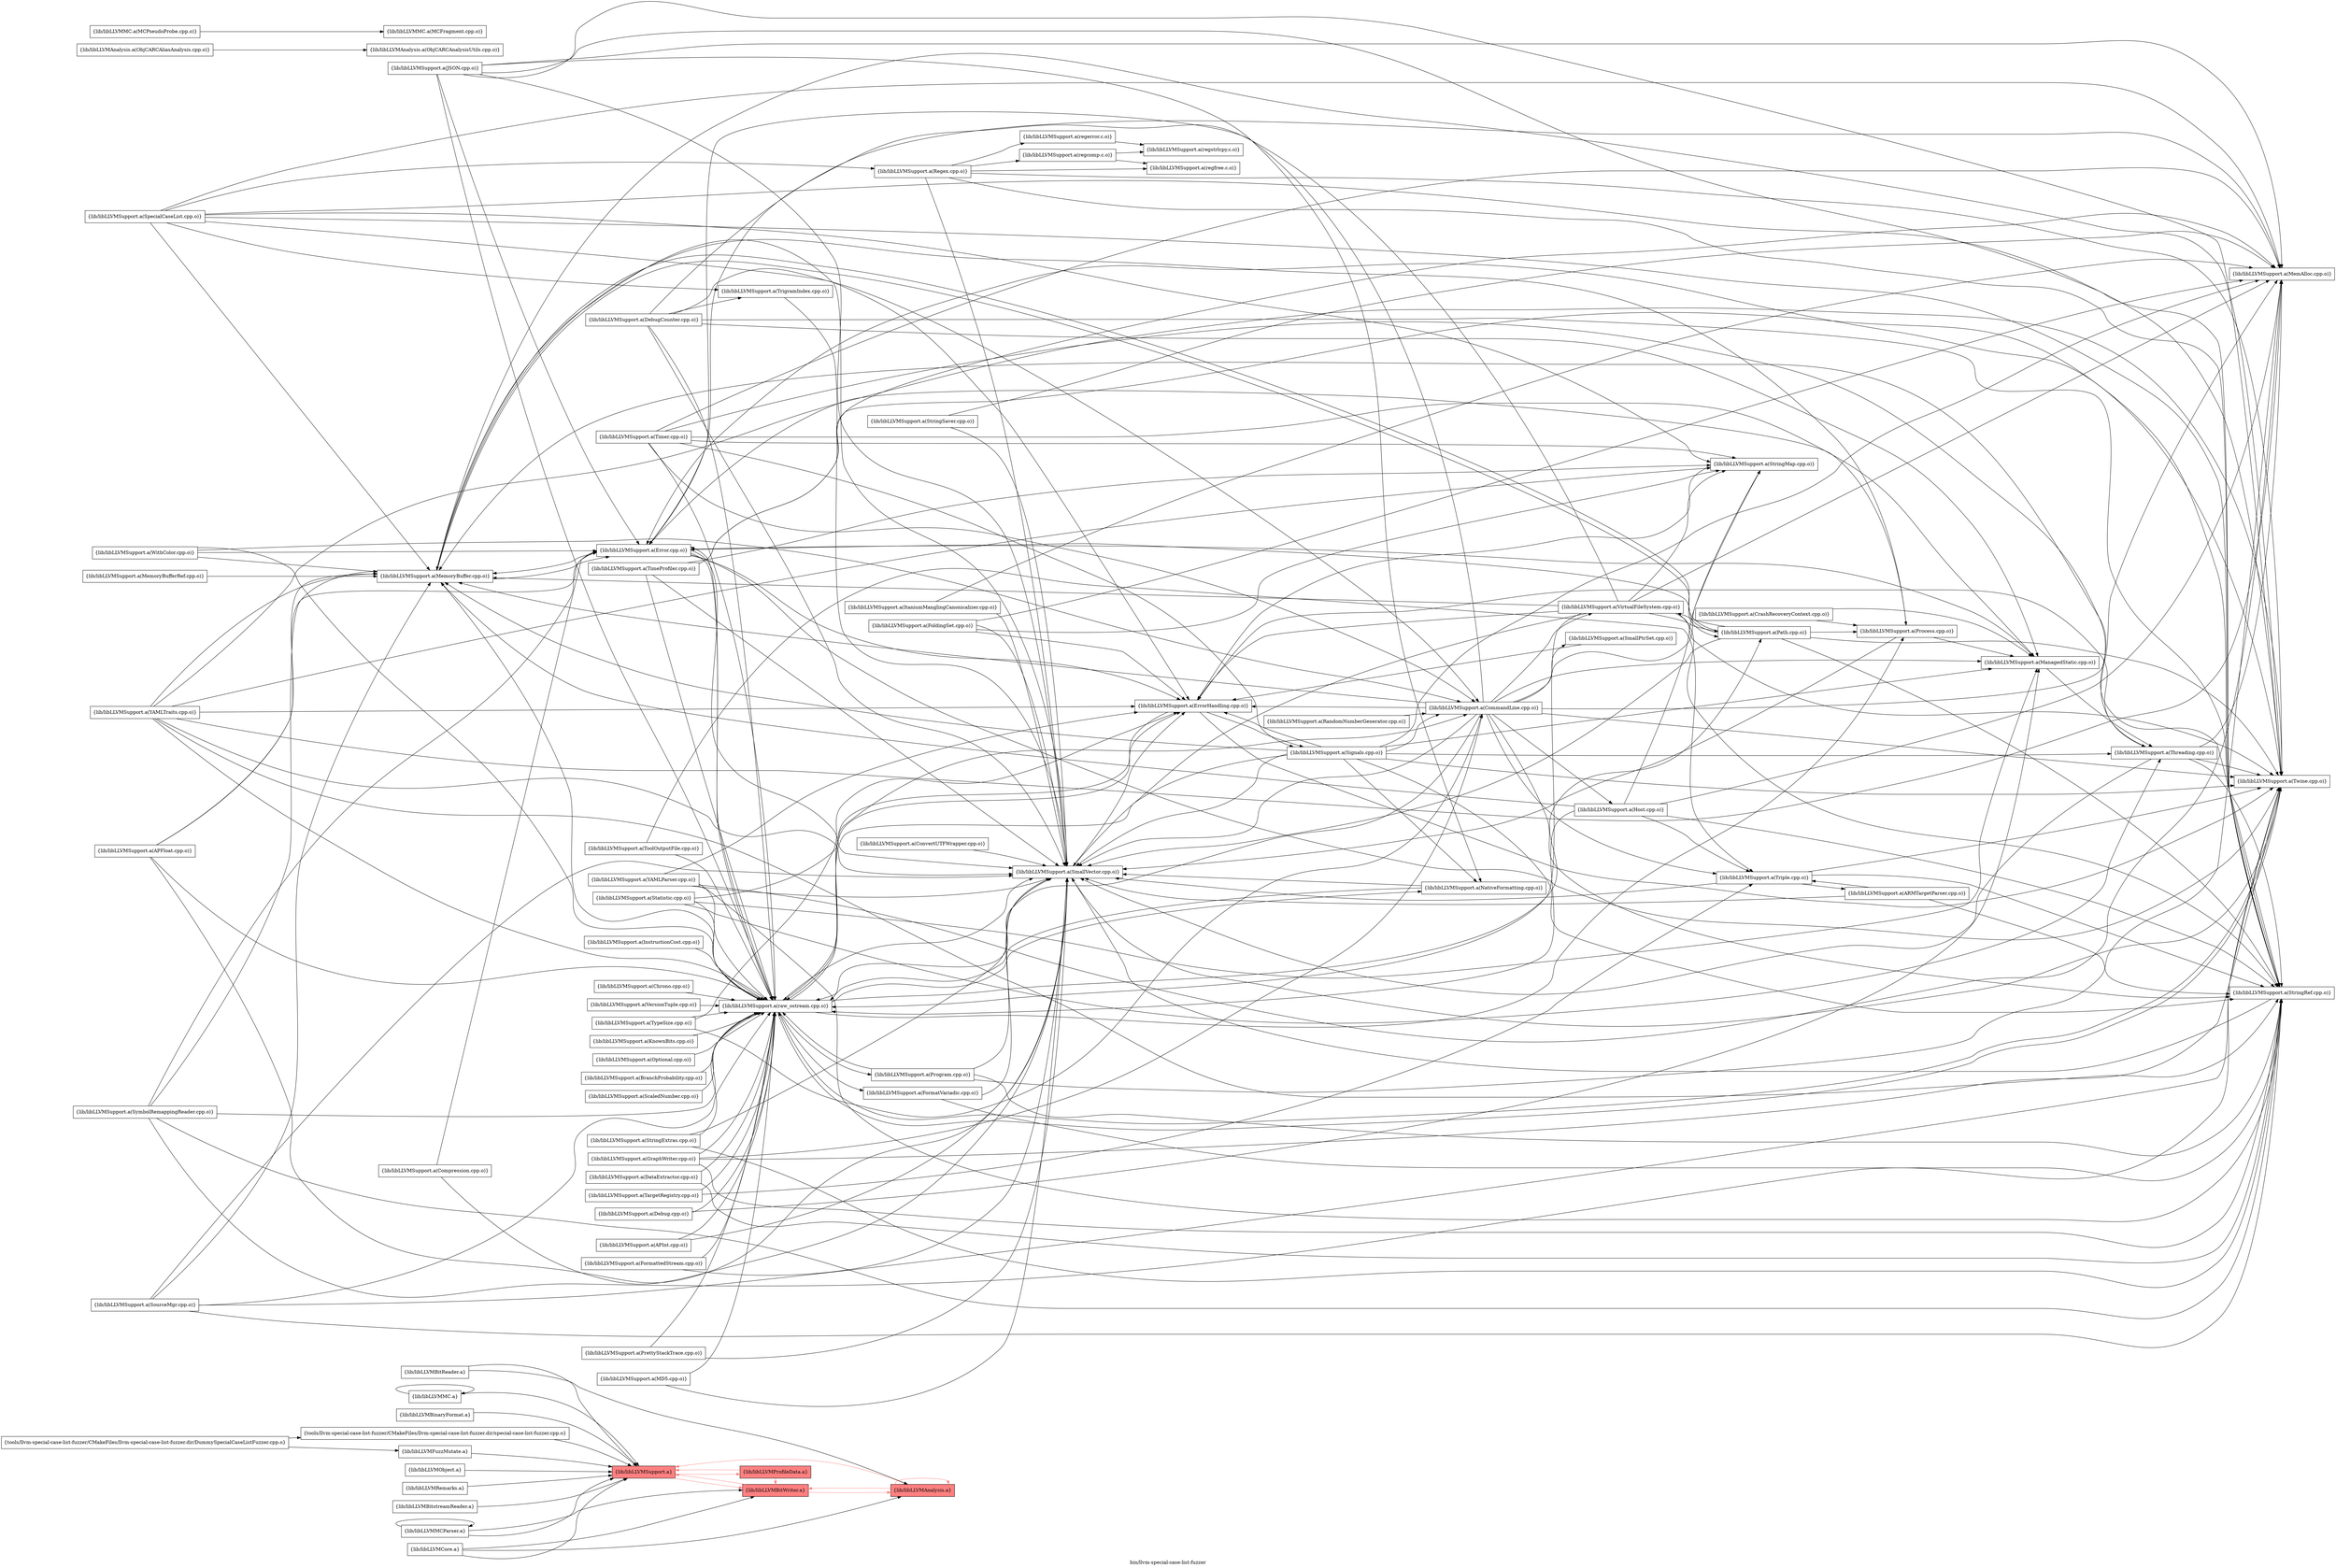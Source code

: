 digraph "bin/llvm-special-case-list-fuzzer" {
	label="bin/llvm-special-case-list-fuzzer";
	rankdir="LR"
	{ rank=same; Node0x55f39d8303f8;  }
	{ rank=same; Node0x55f39d830b78; Node0x55f39d8377e8;  }
	{ rank=same; Node0x55f39d837ce8;  }
	{ rank=same; Node0x55f39d82eaa8; Node0x55f39d831028;  }

	Node0x55f39d8303f8 [shape=record,shape=box,group=0,label="{tools/llvm-special-case-list-fuzzer/CMakeFiles/llvm-special-case-list-fuzzer.dir/DummySpecialCaseListFuzzer.cpp.o}"];
	Node0x55f39d8303f8 -> Node0x55f39d830b78;
	Node0x55f39d8303f8 -> Node0x55f39d8377e8;
	Node0x55f39d830b78 [shape=record,shape=box,group=0,label="{tools/llvm-special-case-list-fuzzer/CMakeFiles/llvm-special-case-list-fuzzer.dir/special-case-list-fuzzer.cpp.o}"];
	Node0x55f39d830b78 -> Node0x55f39d837ce8;
	Node0x55f39d8377e8 [shape=record,shape=box,group=0,label="{lib/libLLVMFuzzMutate.a}"];
	Node0x55f39d8377e8 -> Node0x55f39d837ce8;
	Node0x55f39d837ce8 [shape=record,shape=box,style=filled,fillcolor="1.000000 0.5 1",group=1,label="{lib/libLLVMSupport.a}"];
	Node0x55f39d837ce8 -> Node0x55f39d82eaa8[color="1.000000 0.5 1"];
	Node0x55f39d837ce8 -> Node0x55f39d831028[color="1.000000 0.5 1"];
	Node0x55f39d8324c8 [shape=record,shape=box,group=0,label="{lib/libLLVMSupport.a(MemoryBuffer.cpp.o)}"];
	Node0x55f39d8324c8 -> Node0x55f39d832c98;
	Node0x55f39d8324c8 -> Node0x55f39d8330a8;
	Node0x55f39d8324c8 -> Node0x55f39d82ec38;
	Node0x55f39d8324c8 -> Node0x55f39d832478;
	Node0x55f39d8324c8 -> Node0x55f39d830bc8;
	Node0x55f39d832c98 [shape=record,shape=box,group=0,label="{lib/libLLVMSupport.a(Error.cpp.o)}"];
	Node0x55f39d832c98 -> Node0x55f39d8324c8;
	Node0x55f39d832c98 -> Node0x55f39d8337d8;
	Node0x55f39d832c98 -> Node0x55f39d8371a8;
	Node0x55f39d832c98 -> Node0x55f39d8330a8;
	Node0x55f39d832c98 -> Node0x55f39d82ec38;
	Node0x55f39d832c98 -> Node0x55f39d82ecd8;
	Node0x55f39d8330a8 [shape=record,shape=box,group=0,label="{lib/libLLVMSupport.a(SmallVector.cpp.o)}"];
	Node0x55f39d8330a8 -> Node0x55f39d8371a8;
	Node0x55f39d82ec38 [shape=record,shape=box,group=0,label="{lib/libLLVMSupport.a(Twine.cpp.o)}"];
	Node0x55f39d82ec38 -> Node0x55f39d8330a8;
	Node0x55f39d82ec38 -> Node0x55f39d82ecd8;
	Node0x55f39d832478 [shape=record,shape=box,group=0,label="{lib/libLLVMSupport.a(Path.cpp.o)}"];
	Node0x55f39d832478 -> Node0x55f39d8324c8;
	Node0x55f39d832478 -> Node0x55f39d832c98;
	Node0x55f39d832478 -> Node0x55f39d8330a8;
	Node0x55f39d832478 -> Node0x55f39d835268;
	Node0x55f39d832478 -> Node0x55f39d82ec38;
	Node0x55f39d832478 -> Node0x55f39d82ee68;
	Node0x55f39d832478 -> Node0x55f39d830bc8;
	Node0x55f39d830bc8 [shape=record,shape=box,group=0,label="{lib/libLLVMSupport.a(Process.cpp.o)}"];
	Node0x55f39d830bc8 -> Node0x55f39d832c98;
	Node0x55f39d830bc8 -> Node0x55f39d8337d8;
	Node0x55f39d830bc8 -> Node0x55f39d8330a8;
	Node0x55f39d8337d8 [shape=record,shape=box,group=0,label="{lib/libLLVMSupport.a(ManagedStatic.cpp.o)}"];
	Node0x55f39d8337d8 -> Node0x55f39d8358a8;
	Node0x55f39d8371a8 [shape=record,shape=box,group=0,label="{lib/libLLVMSupport.a(ErrorHandling.cpp.o)}"];
	Node0x55f39d8371a8 -> Node0x55f39d82ec38;
	Node0x55f39d8371a8 -> Node0x55f39d82ecd8;
	Node0x55f39d8371a8 -> Node0x55f39d830358;
	Node0x55f39d82ecd8 [shape=record,shape=box,group=0,label="{lib/libLLVMSupport.a(raw_ostream.cpp.o)}"];
	Node0x55f39d82ecd8 -> Node0x55f39d8324c8;
	Node0x55f39d82ecd8 -> Node0x55f39d832c98;
	Node0x55f39d82ecd8 -> Node0x55f39d8371a8;
	Node0x55f39d82ecd8 -> Node0x55f39d8330a8;
	Node0x55f39d82ecd8 -> Node0x55f39d82ec38;
	Node0x55f39d82ecd8 -> Node0x55f39d82e058;
	Node0x55f39d82ecd8 -> Node0x55f39d830218;
	Node0x55f39d82ecd8 -> Node0x55f39d832478;
	Node0x55f39d82ecd8 -> Node0x55f39d830bc8;
	Node0x55f39d82ecd8 -> Node0x55f39d82f4a8;
	Node0x55f39d8358a8 [shape=record,shape=box,group=0,label="{lib/libLLVMSupport.a(Threading.cpp.o)}"];
	Node0x55f39d8358a8 -> Node0x55f39d8371a8;
	Node0x55f39d8358a8 -> Node0x55f39d8330a8;
	Node0x55f39d8358a8 -> Node0x55f39d834318;
	Node0x55f39d8358a8 -> Node0x55f39d835268;
	Node0x55f39d8358a8 -> Node0x55f39d82ec38;
	Node0x55f39d830358 [shape=record,shape=box,group=0,label="{lib/libLLVMSupport.a(Signals.cpp.o)}"];
	Node0x55f39d830358 -> Node0x55f39d8324c8;
	Node0x55f39d830358 -> Node0x55f39d8337d8;
	Node0x55f39d830358 -> Node0x55f39d8371a8;
	Node0x55f39d830358 -> Node0x55f39d8330a8;
	Node0x55f39d830358 -> Node0x55f39d834318;
	Node0x55f39d830358 -> Node0x55f39d835268;
	Node0x55f39d830358 -> Node0x55f39d82ec38;
	Node0x55f39d830358 -> Node0x55f39d832a18;
	Node0x55f39d830358 -> Node0x55f39d82ecd8;
	Node0x55f39d830358 -> Node0x55f39d82e058;
	Node0x55f39d830358 -> Node0x55f39d8358a8;
	Node0x55f39d837748 [shape=record,shape=box,group=0,label="{lib/libLLVMSupport.a(Debug.cpp.o)}"];
	Node0x55f39d837748 -> Node0x55f39d8337d8;
	Node0x55f39d837748 -> Node0x55f39d82ecd8;
	Node0x55f39d833828 [shape=record,shape=box,group=0,label="{lib/libLLVMSupport.a(SpecialCaseList.cpp.o)}"];
	Node0x55f39d833828 -> Node0x55f39d8324c8;
	Node0x55f39d833828 -> Node0x55f39d8371a8;
	Node0x55f39d833828 -> Node0x55f39d833f58;
	Node0x55f39d833828 -> Node0x55f39d834318;
	Node0x55f39d833828 -> Node0x55f39d834a48;
	Node0x55f39d833828 -> Node0x55f39d835268;
	Node0x55f39d833828 -> Node0x55f39d82f3b8;
	Node0x55f39d833828 -> Node0x55f39d82ec38;
	Node0x55f39d833f58 [shape=record,shape=box,group=0,label="{lib/libLLVMSupport.a(Regex.cpp.o)}"];
	Node0x55f39d833f58 -> Node0x55f39d8330a8;
	Node0x55f39d833f58 -> Node0x55f39d835268;
	Node0x55f39d833f58 -> Node0x55f39d82ec38;
	Node0x55f39d833f58 -> Node0x55f39d82ff48;
	Node0x55f39d833f58 -> Node0x55f39d82f368;
	Node0x55f39d833f58 -> Node0x55f39d835ee8;
	Node0x55f39d834318 [shape=record,shape=box,group=0,label="{lib/libLLVMSupport.a(MemAlloc.cpp.o)}"];
	Node0x55f39d834a48 [shape=record,shape=box,group=0,label="{lib/libLLVMSupport.a(StringMap.cpp.o)}"];
	Node0x55f39d834a48 -> Node0x55f39d8371a8;
	Node0x55f39d835268 [shape=record,shape=box,group=0,label="{lib/libLLVMSupport.a(StringRef.cpp.o)}"];
	Node0x55f39d835268 -> Node0x55f39d8324c8;
	Node0x55f39d835268 -> Node0x55f39d832c98;
	Node0x55f39d835268 -> Node0x55f39d8330a8;
	Node0x55f39d82f3b8 [shape=record,shape=box,group=0,label="{lib/libLLVMSupport.a(TrigramIndex.cpp.o)}"];
	Node0x55f39d82f3b8 -> Node0x55f39d8330a8;
	Node0x55f39d82ff48 [shape=record,shape=box,group=0,label="{lib/libLLVMSupport.a(regcomp.c.o)}"];
	Node0x55f39d82ff48 -> Node0x55f39d835ee8;
	Node0x55f39d82ff48 -> Node0x55f39d833d28;
	Node0x55f39d82f368 [shape=record,shape=box,group=0,label="{lib/libLLVMSupport.a(regerror.c.o)}"];
	Node0x55f39d82f368 -> Node0x55f39d833d28;
	Node0x55f39d835ee8 [shape=record,shape=box,group=0,label="{lib/libLLVMSupport.a(regfree.c.o)}"];
	Node0x55f39d830808 [shape=record,shape=box,group=0,label="{lib/libLLVMSupport.a(APFloat.cpp.o)}"];
	Node0x55f39d830808 -> Node0x55f39d8324c8;
	Node0x55f39d830808 -> Node0x55f39d832c98;
	Node0x55f39d830808 -> Node0x55f39d8330a8;
	Node0x55f39d830808 -> Node0x55f39d82ecd8;
	Node0x55f39d8313e8 [shape=record,shape=box,group=0,label="{lib/libLLVMSupport.a(APInt.cpp.o)}"];
	Node0x55f39d8313e8 -> Node0x55f39d8330a8;
	Node0x55f39d8313e8 -> Node0x55f39d82ecd8;
	Node0x55f39d8316b8 [shape=record,shape=box,group=0,label="{lib/libLLVMSupport.a(FoldingSet.cpp.o)}"];
	Node0x55f39d8316b8 -> Node0x55f39d8371a8;
	Node0x55f39d8316b8 -> Node0x55f39d8330a8;
	Node0x55f39d8316b8 -> Node0x55f39d834318;
	Node0x55f39d8316b8 -> Node0x55f39d834a48;
	Node0x55f39d82ee68 [shape=record,shape=box,group=0,label="{lib/libLLVMSupport.a(VirtualFileSystem.cpp.o)}"];
	Node0x55f39d82ee68 -> Node0x55f39d8324c8;
	Node0x55f39d82ee68 -> Node0x55f39d832c98;
	Node0x55f39d82ee68 -> Node0x55f39d8371a8;
	Node0x55f39d82ee68 -> Node0x55f39d8330a8;
	Node0x55f39d82ee68 -> Node0x55f39d834318;
	Node0x55f39d82ee68 -> Node0x55f39d834a48;
	Node0x55f39d82ee68 -> Node0x55f39d835268;
	Node0x55f39d82ee68 -> Node0x55f39d82ec38;
	Node0x55f39d82ee68 -> Node0x55f39d82ecd8;
	Node0x55f39d82ee68 -> Node0x55f39d832478;
	Node0x55f39d82e008 [shape=record,shape=box,group=0,label="{lib/libLLVMSupport.a(SourceMgr.cpp.o)}"];
	Node0x55f39d82e008 -> Node0x55f39d8324c8;
	Node0x55f39d82e008 -> Node0x55f39d8330a8;
	Node0x55f39d82e008 -> Node0x55f39d835268;
	Node0x55f39d82e008 -> Node0x55f39d82ec38;
	Node0x55f39d82e008 -> Node0x55f39d82ecd8;
	Node0x55f39d8327e8 [shape=record,shape=box,group=0,label="{lib/libLLVMSupport.a(WithColor.cpp.o)}"];
	Node0x55f39d8327e8 -> Node0x55f39d8324c8;
	Node0x55f39d8327e8 -> Node0x55f39d832c98;
	Node0x55f39d8327e8 -> Node0x55f39d832a18;
	Node0x55f39d8327e8 -> Node0x55f39d82ecd8;
	Node0x55f39d832a18 [shape=record,shape=box,group=0,label="{lib/libLLVMSupport.a(CommandLine.cpp.o)}"];
	Node0x55f39d832a18 -> Node0x55f39d8324c8;
	Node0x55f39d832a18 -> Node0x55f39d832c98;
	Node0x55f39d832a18 -> Node0x55f39d8337d8;
	Node0x55f39d832a18 -> Node0x55f39d8371a8;
	Node0x55f39d832a18 -> Node0x55f39d8330a8;
	Node0x55f39d832a18 -> Node0x55f39d834318;
	Node0x55f39d832a18 -> Node0x55f39d834a48;
	Node0x55f39d832a18 -> Node0x55f39d835268;
	Node0x55f39d832a18 -> Node0x55f39d82ec38;
	Node0x55f39d832a18 -> Node0x55f39d82ee68;
	Node0x55f39d832a18 -> Node0x55f39d831258;
	Node0x55f39d832a18 -> Node0x55f39d830a88;
	Node0x55f39d832a18 -> Node0x55f39d82ecd8;
	Node0x55f39d832a18 -> Node0x55f39d831d48;
	Node0x55f39d831258 [shape=record,shape=box,group=0,label="{lib/libLLVMSupport.a(SmallPtrSet.cpp.o)}"];
	Node0x55f39d831258 -> Node0x55f39d8371a8;
	Node0x55f39d830a88 [shape=record,shape=box,group=0,label="{lib/libLLVMSupport.a(Triple.cpp.o)}"];
	Node0x55f39d830a88 -> Node0x55f39d8330a8;
	Node0x55f39d830a88 -> Node0x55f39d835268;
	Node0x55f39d830a88 -> Node0x55f39d82ec38;
	Node0x55f39d830a88 -> Node0x55f39d8326a8;
	Node0x55f39d831d48 [shape=record,shape=box,group=0,label="{lib/libLLVMSupport.a(Host.cpp.o)}"];
	Node0x55f39d831d48 -> Node0x55f39d8324c8;
	Node0x55f39d831d48 -> Node0x55f39d834318;
	Node0x55f39d831d48 -> Node0x55f39d834a48;
	Node0x55f39d831d48 -> Node0x55f39d835268;
	Node0x55f39d831d48 -> Node0x55f39d830a88;
	Node0x55f39d831d48 -> Node0x55f39d82ecd8;
	Node0x55f39d832298 [shape=record,shape=box,group=0,label="{lib/libLLVMSupport.a(StringSaver.cpp.o)}"];
	Node0x55f39d832298 -> Node0x55f39d8330a8;
	Node0x55f39d832298 -> Node0x55f39d834318;
	Node0x55f39d830ad8 [shape=record,shape=box,group=0,label="{lib/libLLVMSupport.a(ConvertUTFWrapper.cpp.o)}"];
	Node0x55f39d830ad8 -> Node0x55f39d8330a8;
	Node0x55f39d8326a8 [shape=record,shape=box,group=0,label="{lib/libLLVMSupport.a(ARMTargetParser.cpp.o)}"];
	Node0x55f39d8326a8 -> Node0x55f39d8330a8;
	Node0x55f39d8326a8 -> Node0x55f39d835268;
	Node0x55f39d8326a8 -> Node0x55f39d830a88;
	Node0x55f39d832248 [shape=record,shape=box,group=0,label="{lib/libLLVMSupport.a(YAMLParser.cpp.o)}"];
	Node0x55f39d832248 -> Node0x55f39d8371a8;
	Node0x55f39d832248 -> Node0x55f39d8330a8;
	Node0x55f39d832248 -> Node0x55f39d834318;
	Node0x55f39d832248 -> Node0x55f39d835268;
	Node0x55f39d832248 -> Node0x55f39d82ecd8;
	Node0x55f39d82e058 [shape=record,shape=box,group=0,label="{lib/libLLVMSupport.a(NativeFormatting.cpp.o)}"];
	Node0x55f39d82e058 -> Node0x55f39d8330a8;
	Node0x55f39d82e058 -> Node0x55f39d82ecd8;
	Node0x55f39d830218 [shape=record,shape=box,group=0,label="{lib/libLLVMSupport.a(FormatVariadic.cpp.o)}"];
	Node0x55f39d830218 -> Node0x55f39d8330a8;
	Node0x55f39d830218 -> Node0x55f39d835268;
	Node0x55f39d82f4a8 [shape=record,shape=box,group=0,label="{lib/libLLVMSupport.a(Program.cpp.o)}"];
	Node0x55f39d82f4a8 -> Node0x55f39d8330a8;
	Node0x55f39d82f4a8 -> Node0x55f39d834318;
	Node0x55f39d82f4a8 -> Node0x55f39d835268;
	Node0x55f39d82f4a8 -> Node0x55f39d82ecd8;
	Node0x55f39d833d28 [shape=record,shape=box,group=0,label="{lib/libLLVMSupport.a(regstrlcpy.c.o)}"];
	Node0x55f39d8326f8 [shape=record,shape=box,group=0,label="{lib/libLLVMSupport.a(MD5.cpp.o)}"];
	Node0x55f39d8326f8 -> Node0x55f39d8330a8;
	Node0x55f39d8326f8 -> Node0x55f39d82ecd8;
	Node0x55f39d830da8 [shape=record,shape=box,group=0,label="{lib/libLLVMSupport.a(CrashRecoveryContext.cpp.o)}"];
	Node0x55f39d830da8 -> Node0x55f39d8337d8;
	Node0x55f39d830da8 -> Node0x55f39d830bc8;
	Node0x55f39d831848 [shape=record,shape=box,group=0,label="{lib/libLLVMSupport.a(StringExtras.cpp.o)}"];
	Node0x55f39d831848 -> Node0x55f39d8330a8;
	Node0x55f39d831848 -> Node0x55f39d835268;
	Node0x55f39d831848 -> Node0x55f39d82ecd8;
	Node0x55f39d82eaa8 [shape=record,shape=box,style=filled,fillcolor="1.000000 0.5 1",group=1,label="{lib/libLLVMBitWriter.a}"];
	Node0x55f39d82eaa8 -> Node0x55f39d837ce8[color="1.000000 0.5 1"];
	Node0x55f39d82eaa8 -> Node0x55f39d82f5e8[color="1.000000 0.5 1"];
	Node0x55f39d82f5e8 [shape=record,shape=box,style=filled,fillcolor="1.000000 0.5 1",group=1,label="{lib/libLLVMAnalysis.a}"];
	Node0x55f39d82f5e8 -> Node0x55f39d837ce8[color="1.000000 0.5 1"];
	Node0x55f39d82f5e8 -> Node0x55f39d82f5e8[color="1.000000 0.5 1"];
	Node0x55f39d82f5e8 -> Node0x55f39d82eaa8[color="1.000000 0.5 1"];
	Node0x55f39d836d98 [shape=record,shape=box,group=0,label="{lib/libLLVMSupport.a(TargetRegistry.cpp.o)}"];
	Node0x55f39d836d98 -> Node0x55f39d830a88;
	Node0x55f39d836d98 -> Node0x55f39d82ecd8;
	Node0x55f39d835038 [shape=record,shape=box,group=0,label="{lib/libLLVMSupport.a(TypeSize.cpp.o)}"];
	Node0x55f39d835038 -> Node0x55f39d8371a8;
	Node0x55f39d835038 -> Node0x55f39d832a18;
	Node0x55f39d835038 -> Node0x55f39d82ecd8;
	Node0x55f39d830948 [shape=record,shape=box,group=0,label="{lib/libLLVMSupport.a(KnownBits.cpp.o)}"];
	Node0x55f39d830948 -> Node0x55f39d82ecd8;
	Node0x55f39d831348 [shape=record,shape=box,group=0,label="{lib/libLLVMSupport.a(Optional.cpp.o)}"];
	Node0x55f39d831348 -> Node0x55f39d82ecd8;
	Node0x55f39d82e968 [shape=record,shape=box,group=0,label="{lib/libLLVMSupport.a(GraphWriter.cpp.o)}"];
	Node0x55f39d82e968 -> Node0x55f39d835268;
	Node0x55f39d82e968 -> Node0x55f39d82ec38;
	Node0x55f39d82e968 -> Node0x55f39d832a18;
	Node0x55f39d82e968 -> Node0x55f39d82ecd8;
	Node0x55f39d82e288 [shape=record,shape=box,group=0,label="{lib/libLLVMSupport.a(BranchProbability.cpp.o)}"];
	Node0x55f39d82e288 -> Node0x55f39d82ecd8;
	Node0x55f39d834b38 [shape=record,shape=box,group=0,label="{lib/libLLVMSupport.a(ScaledNumber.cpp.o)}"];
	Node0x55f39d834b38 -> Node0x55f39d82ecd8;
	Node0x55f39d830998 [shape=record,shape=box,group=0,label="{lib/libLLVMAnalysis.a(ObjCARCAliasAnalysis.cpp.o)}"];
	Node0x55f39d830998 -> Node0x55f39d832a68;
	Node0x55f39d832a68 [shape=record,shape=box,group=0,label="{lib/libLLVMAnalysis.a(ObjCARCAnalysisUtils.cpp.o)}"];
	Node0x55f39d835b28 [shape=record,shape=box,group=0,label="{lib/libLLVMSupport.a(Statistic.cpp.o)}"];
	Node0x55f39d835b28 -> Node0x55f39d8337d8;
	Node0x55f39d835b28 -> Node0x55f39d832a18;
	Node0x55f39d835b28 -> Node0x55f39d82ecd8;
	Node0x55f39d835b28 -> Node0x55f39d8358a8;
	Node0x55f39d837608 [shape=record,shape=box,group=0,label="{lib/libLLVMSupport.a(Timer.cpp.o)}"];
	Node0x55f39d837608 -> Node0x55f39d8337d8;
	Node0x55f39d837608 -> Node0x55f39d834318;
	Node0x55f39d837608 -> Node0x55f39d834a48;
	Node0x55f39d837608 -> Node0x55f39d832a18;
	Node0x55f39d837608 -> Node0x55f39d82ecd8;
	Node0x55f39d837608 -> Node0x55f39d830358;
	Node0x55f39d837608 -> Node0x55f39d8358a8;
	Node0x55f39d82e9b8 [shape=record,shape=box,group=0,label="{lib/libLLVMSupport.a(DebugCounter.cpp.o)}"];
	Node0x55f39d82e9b8 -> Node0x55f39d8337d8;
	Node0x55f39d82e9b8 -> Node0x55f39d8330a8;
	Node0x55f39d82e9b8 -> Node0x55f39d834318;
	Node0x55f39d82e9b8 -> Node0x55f39d835268;
	Node0x55f39d82e9b8 -> Node0x55f39d82f3b8;
	Node0x55f39d82e9b8 -> Node0x55f39d832a18;
	Node0x55f39d82e9b8 -> Node0x55f39d82ecd8;
	Node0x55f39d82fae8 [shape=record,shape=box,group=0,label="{lib/libLLVMObject.a}"];
	Node0x55f39d82fae8 -> Node0x55f39d837ce8;
	Node0x55f39d831528 [shape=record,shape=box,group=0,label="{lib/libLLVMBitReader.a}"];
	Node0x55f39d831528 -> Node0x55f39d837ce8;
	Node0x55f39d831528 -> Node0x55f39d82f5e8;
	Node0x55f39d832b58 [shape=record,shape=box,group=0,label="{lib/libLLVMSupport.a(MemoryBufferRef.cpp.o)}"];
	Node0x55f39d832b58 -> Node0x55f39d8324c8;
	Node0x55f39d831a28 [shape=record,shape=box,group=0,label="{lib/libLLVMMCParser.a}"];
	Node0x55f39d831a28 -> Node0x55f39d837ce8;
	Node0x55f39d831a28 -> Node0x55f39d831a28;
	Node0x55f39d831a28 -> Node0x55f39d82eaa8;
	Node0x55f39d831028 [shape=record,shape=box,style=filled,fillcolor="1.000000 0.5 1",group=1,label="{lib/libLLVMProfileData.a}"];
	Node0x55f39d831028 -> Node0x55f39d837ce8[color="1.000000 0.5 1"];
	Node0x55f39d831028 -> Node0x55f39d82eaa8[color="1.000000 0.5 1"];
	Node0x55f39d82f818 [shape=record,shape=box,group=0,label="{lib/libLLVMSupport.a(Compression.cpp.o)}"];
	Node0x55f39d82f818 -> Node0x55f39d832c98;
	Node0x55f39d82f818 -> Node0x55f39d8330a8;
	Node0x55f39d830858 [shape=record,shape=box,group=0,label="{lib/libLLVMSupport.a(ItaniumManglingCanonicalizer.cpp.o)}"];
	Node0x55f39d830858 -> Node0x55f39d8330a8;
	Node0x55f39d830858 -> Node0x55f39d834318;
	Node0x55f39d8318e8 [shape=record,shape=box,group=0,label="{lib/libLLVMSupport.a(SymbolRemappingReader.cpp.o)}"];
	Node0x55f39d8318e8 -> Node0x55f39d8324c8;
	Node0x55f39d8318e8 -> Node0x55f39d832c98;
	Node0x55f39d8318e8 -> Node0x55f39d835268;
	Node0x55f39d8318e8 -> Node0x55f39d82ec38;
	Node0x55f39d8318e8 -> Node0x55f39d82ecd8;
	Node0x55f39d832fb8 [shape=record,shape=box,group=0,label="{lib/libLLVMSupport.a(DataExtractor.cpp.o)}"];
	Node0x55f39d832fb8 -> Node0x55f39d835268;
	Node0x55f39d832fb8 -> Node0x55f39d82ecd8;
	Node0x55f39d832838 [shape=record,shape=box,group=0,label="{lib/libLLVMCore.a}"];
	Node0x55f39d832838 -> Node0x55f39d837ce8;
	Node0x55f39d832838 -> Node0x55f39d82f5e8;
	Node0x55f39d832838 -> Node0x55f39d82eaa8;
	Node0x55f39d832888 [shape=record,shape=box,group=0,label="{lib/libLLVMSupport.a(FormattedStream.cpp.o)}"];
	Node0x55f39d832888 -> Node0x55f39d8330a8;
	Node0x55f39d832888 -> Node0x55f39d82ecd8;
	Node0x55f39d82f868 [shape=record,shape=box,group=0,label="{lib/libLLVMSupport.a(InstructionCost.cpp.o)}"];
	Node0x55f39d82f868 -> Node0x55f39d82ecd8;
	Node0x55f39d832ce8 [shape=record,shape=box,group=0,label="{lib/libLLVMSupport.a(ToolOutputFile.cpp.o)}"];
	Node0x55f39d832ce8 -> Node0x55f39d830a88;
	Node0x55f39d832ce8 -> Node0x55f39d82ecd8;
	Node0x55f39d833eb8 [shape=record,shape=box,group=0,label="{lib/libLLVMSupport.a(PrettyStackTrace.cpp.o)}"];
	Node0x55f39d833eb8 -> Node0x55f39d8330a8;
	Node0x55f39d833eb8 -> Node0x55f39d82ecd8;
	Node0x55f39d82e468 [shape=record,shape=box,group=0,label="{lib/libLLVMSupport.a(Chrono.cpp.o)}"];
	Node0x55f39d82e468 -> Node0x55f39d82ecd8;
	Node0x55f39d82ec88 [shape=record,shape=box,group=0,label="{lib/libLLVMSupport.a(TimeProfiler.cpp.o)}"];
	Node0x55f39d82ec88 -> Node0x55f39d8330a8;
	Node0x55f39d82ec88 -> Node0x55f39d834318;
	Node0x55f39d82ec88 -> Node0x55f39d834a48;
	Node0x55f39d82ec88 -> Node0x55f39d82ec38;
	Node0x55f39d82ec88 -> Node0x55f39d82ecd8;
	Node0x55f39d836de8 [shape=record,shape=box,group=0,label="{lib/libLLVMSupport.a(JSON.cpp.o)}"];
	Node0x55f39d836de8 -> Node0x55f39d832c98;
	Node0x55f39d836de8 -> Node0x55f39d8330a8;
	Node0x55f39d836de8 -> Node0x55f39d834318;
	Node0x55f39d836de8 -> Node0x55f39d835268;
	Node0x55f39d836de8 -> Node0x55f39d82ec38;
	Node0x55f39d836de8 -> Node0x55f39d82ecd8;
	Node0x55f39d836de8 -> Node0x55f39d82e058;
	Node0x55f39d836a28 [shape=record,shape=box,group=0,label="{lib/libLLVMSupport.a(RandomNumberGenerator.cpp.o)}"];
	Node0x55f39d836a28 -> Node0x55f39d832a18;
	Node0x55f39d8328d8 [shape=record,shape=box,group=0,label="{lib/libLLVMRemarks.a}"];
	Node0x55f39d8328d8 -> Node0x55f39d837ce8;
	Node0x55f39d8358f8 [shape=record,shape=box,group=0,label="{lib/libLLVMSupport.a(YAMLTraits.cpp.o)}"];
	Node0x55f39d8358f8 -> Node0x55f39d8324c8;
	Node0x55f39d8358f8 -> Node0x55f39d8371a8;
	Node0x55f39d8358f8 -> Node0x55f39d8330a8;
	Node0x55f39d8358f8 -> Node0x55f39d834318;
	Node0x55f39d8358f8 -> Node0x55f39d834a48;
	Node0x55f39d8358f8 -> Node0x55f39d835268;
	Node0x55f39d8358f8 -> Node0x55f39d82ec38;
	Node0x55f39d8358f8 -> Node0x55f39d82ecd8;
	Node0x55f39d834f48 [shape=record,shape=box,group=0,label="{lib/libLLVMSupport.a(VersionTuple.cpp.o)}"];
	Node0x55f39d834f48 -> Node0x55f39d82ecd8;
	Node0x55f39d832388 [shape=record,shape=box,group=0,label="{lib/libLLVMBitstreamReader.a}"];
	Node0x55f39d832388 -> Node0x55f39d837ce8;
	Node0x55f39d831e38 [shape=record,shape=box,group=0,label="{lib/libLLVMMC.a}"];
	Node0x55f39d831e38 -> Node0x55f39d837ce8;
	Node0x55f39d831e38 -> Node0x55f39d831e38;
	Node0x55f39d8344a8 [shape=record,shape=box,group=0,label="{lib/libLLVMMC.a(MCPseudoProbe.cpp.o)}"];
	Node0x55f39d8344a8 -> Node0x55f39d8376f8;
	Node0x55f39d8376f8 [shape=record,shape=box,group=0,label="{lib/libLLVMMC.a(MCFragment.cpp.o)}"];
	Node0x55f39d833f08 [shape=record,shape=box,group=0,label="{lib/libLLVMBinaryFormat.a}"];
	Node0x55f39d833f08 -> Node0x55f39d837ce8;
}
